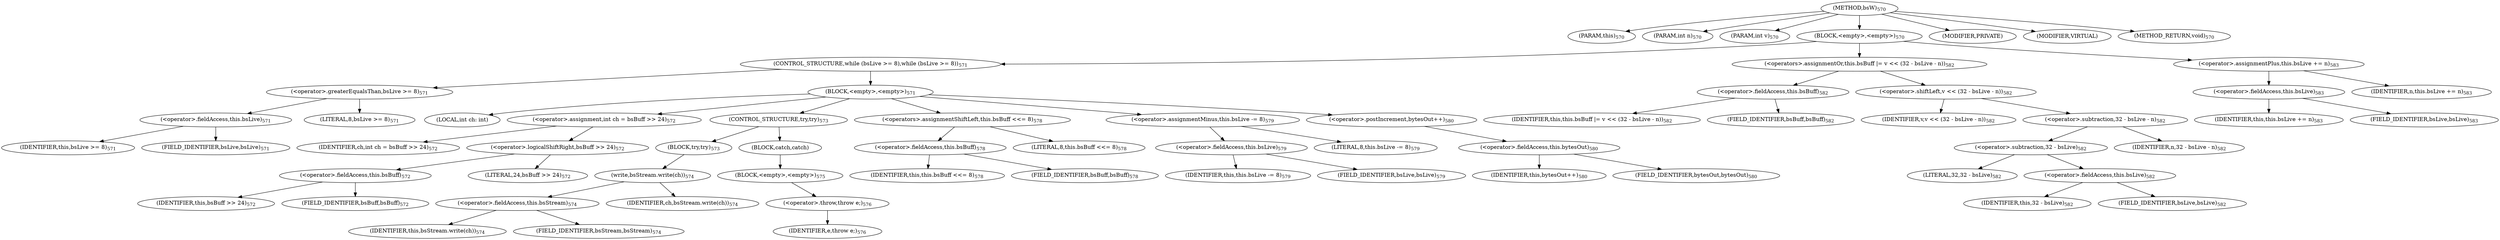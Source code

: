 digraph "bsW" {  
"1686" [label = <(METHOD,bsW)<SUB>570</SUB>> ]
"1687" [label = <(PARAM,this)<SUB>570</SUB>> ]
"1688" [label = <(PARAM,int n)<SUB>570</SUB>> ]
"1689" [label = <(PARAM,int v)<SUB>570</SUB>> ]
"1690" [label = <(BLOCK,&lt;empty&gt;,&lt;empty&gt;)<SUB>570</SUB>> ]
"1691" [label = <(CONTROL_STRUCTURE,while (bsLive &gt;= 8),while (bsLive &gt;= 8))<SUB>571</SUB>> ]
"1692" [label = <(&lt;operator&gt;.greaterEqualsThan,bsLive &gt;= 8)<SUB>571</SUB>> ]
"1693" [label = <(&lt;operator&gt;.fieldAccess,this.bsLive)<SUB>571</SUB>> ]
"1694" [label = <(IDENTIFIER,this,bsLive &gt;= 8)<SUB>571</SUB>> ]
"1695" [label = <(FIELD_IDENTIFIER,bsLive,bsLive)<SUB>571</SUB>> ]
"1696" [label = <(LITERAL,8,bsLive &gt;= 8)<SUB>571</SUB>> ]
"1697" [label = <(BLOCK,&lt;empty&gt;,&lt;empty&gt;)<SUB>571</SUB>> ]
"1698" [label = <(LOCAL,int ch: int)> ]
"1699" [label = <(&lt;operator&gt;.assignment,int ch = bsBuff &gt;&gt; 24)<SUB>572</SUB>> ]
"1700" [label = <(IDENTIFIER,ch,int ch = bsBuff &gt;&gt; 24)<SUB>572</SUB>> ]
"1701" [label = <(&lt;operator&gt;.logicalShiftRight,bsBuff &gt;&gt; 24)<SUB>572</SUB>> ]
"1702" [label = <(&lt;operator&gt;.fieldAccess,this.bsBuff)<SUB>572</SUB>> ]
"1703" [label = <(IDENTIFIER,this,bsBuff &gt;&gt; 24)<SUB>572</SUB>> ]
"1704" [label = <(FIELD_IDENTIFIER,bsBuff,bsBuff)<SUB>572</SUB>> ]
"1705" [label = <(LITERAL,24,bsBuff &gt;&gt; 24)<SUB>572</SUB>> ]
"1706" [label = <(CONTROL_STRUCTURE,try,try)<SUB>573</SUB>> ]
"1707" [label = <(BLOCK,try,try)<SUB>573</SUB>> ]
"1708" [label = <(write,bsStream.write(ch))<SUB>574</SUB>> ]
"1709" [label = <(&lt;operator&gt;.fieldAccess,this.bsStream)<SUB>574</SUB>> ]
"1710" [label = <(IDENTIFIER,this,bsStream.write(ch))<SUB>574</SUB>> ]
"1711" [label = <(FIELD_IDENTIFIER,bsStream,bsStream)<SUB>574</SUB>> ]
"1712" [label = <(IDENTIFIER,ch,bsStream.write(ch))<SUB>574</SUB>> ]
"1713" [label = <(BLOCK,catch,catch)> ]
"1714" [label = <(BLOCK,&lt;empty&gt;,&lt;empty&gt;)<SUB>575</SUB>> ]
"1715" [label = <(&lt;operator&gt;.throw,throw e;)<SUB>576</SUB>> ]
"1716" [label = <(IDENTIFIER,e,throw e;)<SUB>576</SUB>> ]
"1717" [label = <(&lt;operators&gt;.assignmentShiftLeft,this.bsBuff &lt;&lt;= 8)<SUB>578</SUB>> ]
"1718" [label = <(&lt;operator&gt;.fieldAccess,this.bsBuff)<SUB>578</SUB>> ]
"1719" [label = <(IDENTIFIER,this,this.bsBuff &lt;&lt;= 8)<SUB>578</SUB>> ]
"1720" [label = <(FIELD_IDENTIFIER,bsBuff,bsBuff)<SUB>578</SUB>> ]
"1721" [label = <(LITERAL,8,this.bsBuff &lt;&lt;= 8)<SUB>578</SUB>> ]
"1722" [label = <(&lt;operator&gt;.assignmentMinus,this.bsLive -= 8)<SUB>579</SUB>> ]
"1723" [label = <(&lt;operator&gt;.fieldAccess,this.bsLive)<SUB>579</SUB>> ]
"1724" [label = <(IDENTIFIER,this,this.bsLive -= 8)<SUB>579</SUB>> ]
"1725" [label = <(FIELD_IDENTIFIER,bsLive,bsLive)<SUB>579</SUB>> ]
"1726" [label = <(LITERAL,8,this.bsLive -= 8)<SUB>579</SUB>> ]
"1727" [label = <(&lt;operator&gt;.postIncrement,bytesOut++)<SUB>580</SUB>> ]
"1728" [label = <(&lt;operator&gt;.fieldAccess,this.bytesOut)<SUB>580</SUB>> ]
"1729" [label = <(IDENTIFIER,this,bytesOut++)<SUB>580</SUB>> ]
"1730" [label = <(FIELD_IDENTIFIER,bytesOut,bytesOut)<SUB>580</SUB>> ]
"1731" [label = <(&lt;operators&gt;.assignmentOr,this.bsBuff |= v &lt;&lt; (32 - bsLive - n))<SUB>582</SUB>> ]
"1732" [label = <(&lt;operator&gt;.fieldAccess,this.bsBuff)<SUB>582</SUB>> ]
"1733" [label = <(IDENTIFIER,this,this.bsBuff |= v &lt;&lt; (32 - bsLive - n))<SUB>582</SUB>> ]
"1734" [label = <(FIELD_IDENTIFIER,bsBuff,bsBuff)<SUB>582</SUB>> ]
"1735" [label = <(&lt;operator&gt;.shiftLeft,v &lt;&lt; (32 - bsLive - n))<SUB>582</SUB>> ]
"1736" [label = <(IDENTIFIER,v,v &lt;&lt; (32 - bsLive - n))<SUB>582</SUB>> ]
"1737" [label = <(&lt;operator&gt;.subtraction,32 - bsLive - n)<SUB>582</SUB>> ]
"1738" [label = <(&lt;operator&gt;.subtraction,32 - bsLive)<SUB>582</SUB>> ]
"1739" [label = <(LITERAL,32,32 - bsLive)<SUB>582</SUB>> ]
"1740" [label = <(&lt;operator&gt;.fieldAccess,this.bsLive)<SUB>582</SUB>> ]
"1741" [label = <(IDENTIFIER,this,32 - bsLive)<SUB>582</SUB>> ]
"1742" [label = <(FIELD_IDENTIFIER,bsLive,bsLive)<SUB>582</SUB>> ]
"1743" [label = <(IDENTIFIER,n,32 - bsLive - n)<SUB>582</SUB>> ]
"1744" [label = <(&lt;operator&gt;.assignmentPlus,this.bsLive += n)<SUB>583</SUB>> ]
"1745" [label = <(&lt;operator&gt;.fieldAccess,this.bsLive)<SUB>583</SUB>> ]
"1746" [label = <(IDENTIFIER,this,this.bsLive += n)<SUB>583</SUB>> ]
"1747" [label = <(FIELD_IDENTIFIER,bsLive,bsLive)<SUB>583</SUB>> ]
"1748" [label = <(IDENTIFIER,n,this.bsLive += n)<SUB>583</SUB>> ]
"1749" [label = <(MODIFIER,PRIVATE)> ]
"1750" [label = <(MODIFIER,VIRTUAL)> ]
"1751" [label = <(METHOD_RETURN,void)<SUB>570</SUB>> ]
  "1686" -> "1687" 
  "1686" -> "1688" 
  "1686" -> "1689" 
  "1686" -> "1690" 
  "1686" -> "1749" 
  "1686" -> "1750" 
  "1686" -> "1751" 
  "1690" -> "1691" 
  "1690" -> "1731" 
  "1690" -> "1744" 
  "1691" -> "1692" 
  "1691" -> "1697" 
  "1692" -> "1693" 
  "1692" -> "1696" 
  "1693" -> "1694" 
  "1693" -> "1695" 
  "1697" -> "1698" 
  "1697" -> "1699" 
  "1697" -> "1706" 
  "1697" -> "1717" 
  "1697" -> "1722" 
  "1697" -> "1727" 
  "1699" -> "1700" 
  "1699" -> "1701" 
  "1701" -> "1702" 
  "1701" -> "1705" 
  "1702" -> "1703" 
  "1702" -> "1704" 
  "1706" -> "1707" 
  "1706" -> "1713" 
  "1707" -> "1708" 
  "1708" -> "1709" 
  "1708" -> "1712" 
  "1709" -> "1710" 
  "1709" -> "1711" 
  "1713" -> "1714" 
  "1714" -> "1715" 
  "1715" -> "1716" 
  "1717" -> "1718" 
  "1717" -> "1721" 
  "1718" -> "1719" 
  "1718" -> "1720" 
  "1722" -> "1723" 
  "1722" -> "1726" 
  "1723" -> "1724" 
  "1723" -> "1725" 
  "1727" -> "1728" 
  "1728" -> "1729" 
  "1728" -> "1730" 
  "1731" -> "1732" 
  "1731" -> "1735" 
  "1732" -> "1733" 
  "1732" -> "1734" 
  "1735" -> "1736" 
  "1735" -> "1737" 
  "1737" -> "1738" 
  "1737" -> "1743" 
  "1738" -> "1739" 
  "1738" -> "1740" 
  "1740" -> "1741" 
  "1740" -> "1742" 
  "1744" -> "1745" 
  "1744" -> "1748" 
  "1745" -> "1746" 
  "1745" -> "1747" 
}
